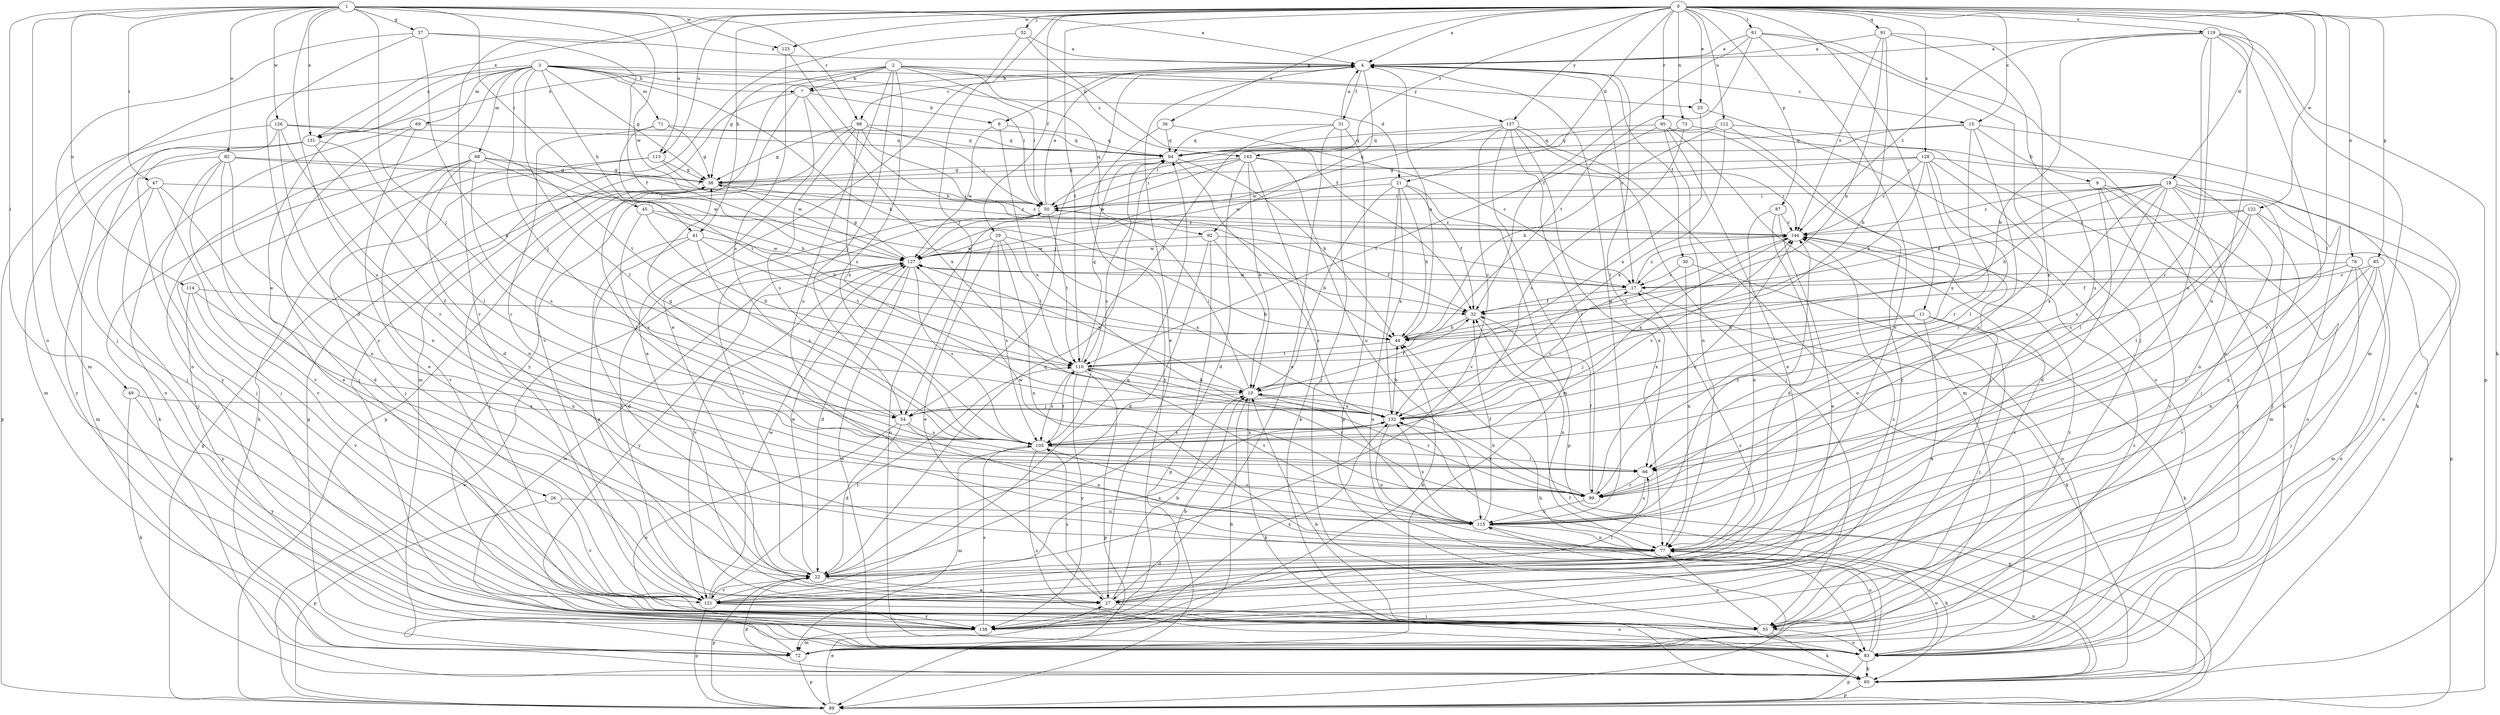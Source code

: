 strict digraph  {
0;
1;
2;
3;
4;
7;
8;
9;
10;
11;
15;
17;
18;
21;
22;
25;
26;
27;
29;
30;
31;
32;
36;
37;
38;
41;
44;
45;
47;
49;
50;
52;
54;
55;
60;
61;
66;
68;
69;
71;
72;
73;
76;
77;
82;
83;
85;
87;
89;
91;
92;
94;
95;
98;
99;
105;
110;
112;
113;
114;
115;
119;
121;
122;
125;
126;
127;
128;
131;
132;
137;
138;
143;
144;
0 -> 4  [label=a];
0 -> 11  [label=c];
0 -> 15  [label=c];
0 -> 18  [label=d];
0 -> 21  [label=d];
0 -> 25  [label=e];
0 -> 29  [label=f];
0 -> 36  [label=g];
0 -> 41  [label=h];
0 -> 52  [label=j];
0 -> 54  [label=j];
0 -> 60  [label=k];
0 -> 61  [label=l];
0 -> 66  [label=l];
0 -> 73  [label=n];
0 -> 76  [label=n];
0 -> 85  [label=p];
0 -> 87  [label=p];
0 -> 91  [label=q];
0 -> 95  [label=r];
0 -> 110  [label=t];
0 -> 112  [label=u];
0 -> 113  [label=u];
0 -> 119  [label=v];
0 -> 121  [label=v];
0 -> 122  [label=w];
0 -> 125  [label=w];
0 -> 128  [label=x];
0 -> 131  [label=x];
0 -> 137  [label=y];
0 -> 143  [label=z];
1 -> 4  [label=a];
1 -> 37  [label=g];
1 -> 45  [label=i];
1 -> 47  [label=i];
1 -> 49  [label=i];
1 -> 54  [label=j];
1 -> 82  [label=o];
1 -> 83  [label=o];
1 -> 98  [label=r];
1 -> 113  [label=u];
1 -> 114  [label=u];
1 -> 115  [label=u];
1 -> 125  [label=w];
1 -> 126  [label=w];
1 -> 127  [label=w];
1 -> 131  [label=x];
2 -> 7  [label=b];
2 -> 25  [label=e];
2 -> 38  [label=g];
2 -> 50  [label=i];
2 -> 54  [label=j];
2 -> 92  [label=q];
2 -> 105  [label=s];
2 -> 115  [label=u];
2 -> 121  [label=v];
2 -> 131  [label=x];
2 -> 143  [label=z];
3 -> 7  [label=b];
3 -> 21  [label=d];
3 -> 26  [label=e];
3 -> 38  [label=g];
3 -> 41  [label=h];
3 -> 44  [label=h];
3 -> 50  [label=i];
3 -> 54  [label=j];
3 -> 66  [label=l];
3 -> 68  [label=m];
3 -> 69  [label=m];
3 -> 71  [label=m];
3 -> 72  [label=m];
3 -> 83  [label=o];
3 -> 131  [label=x];
3 -> 137  [label=y];
4 -> 7  [label=b];
4 -> 8  [label=b];
4 -> 15  [label=c];
4 -> 17  [label=c];
4 -> 27  [label=e];
4 -> 30  [label=f];
4 -> 31  [label=f];
4 -> 54  [label=j];
4 -> 66  [label=l];
4 -> 92  [label=q];
4 -> 98  [label=r];
7 -> 8  [label=b];
7 -> 27  [label=e];
7 -> 72  [label=m];
7 -> 132  [label=x];
7 -> 138  [label=y];
8 -> 94  [label=q];
8 -> 127  [label=w];
8 -> 132  [label=x];
9 -> 22  [label=d];
9 -> 50  [label=i];
9 -> 72  [label=m];
9 -> 83  [label=o];
9 -> 138  [label=y];
10 -> 32  [label=f];
10 -> 50  [label=i];
10 -> 54  [label=j];
10 -> 60  [label=k];
10 -> 99  [label=r];
10 -> 127  [label=w];
10 -> 132  [label=x];
11 -> 27  [label=e];
11 -> 44  [label=h];
11 -> 54  [label=j];
11 -> 55  [label=j];
11 -> 60  [label=k];
11 -> 132  [label=x];
15 -> 9  [label=b];
15 -> 50  [label=i];
15 -> 83  [label=o];
15 -> 94  [label=q];
15 -> 99  [label=r];
15 -> 115  [label=u];
17 -> 32  [label=f];
17 -> 60  [label=k];
17 -> 127  [label=w];
17 -> 144  [label=z];
18 -> 32  [label=f];
18 -> 44  [label=h];
18 -> 50  [label=i];
18 -> 55  [label=j];
18 -> 66  [label=l];
18 -> 77  [label=n];
18 -> 83  [label=o];
18 -> 105  [label=s];
18 -> 132  [label=x];
18 -> 138  [label=y];
18 -> 144  [label=z];
21 -> 10  [label=b];
21 -> 32  [label=f];
21 -> 44  [label=h];
21 -> 50  [label=i];
21 -> 83  [label=o];
21 -> 89  [label=p];
21 -> 132  [label=x];
22 -> 27  [label=e];
22 -> 50  [label=i];
22 -> 89  [label=p];
22 -> 94  [label=q];
22 -> 121  [label=v];
22 -> 127  [label=w];
22 -> 132  [label=x];
25 -> 83  [label=o];
25 -> 132  [label=x];
26 -> 89  [label=p];
26 -> 115  [label=u];
26 -> 121  [label=v];
27 -> 10  [label=b];
27 -> 17  [label=c];
27 -> 83  [label=o];
27 -> 105  [label=s];
27 -> 144  [label=z];
29 -> 27  [label=e];
29 -> 77  [label=n];
29 -> 105  [label=s];
29 -> 110  [label=t];
29 -> 127  [label=w];
29 -> 132  [label=x];
30 -> 17  [label=c];
30 -> 77  [label=n];
30 -> 83  [label=o];
31 -> 4  [label=a];
31 -> 27  [label=e];
31 -> 55  [label=j];
31 -> 89  [label=p];
31 -> 94  [label=q];
31 -> 110  [label=t];
32 -> 44  [label=h];
32 -> 77  [label=n];
36 -> 17  [label=c];
36 -> 94  [label=q];
36 -> 138  [label=y];
37 -> 4  [label=a];
37 -> 22  [label=d];
37 -> 32  [label=f];
37 -> 55  [label=j];
37 -> 132  [label=x];
38 -> 50  [label=i];
38 -> 55  [label=j];
38 -> 66  [label=l];
38 -> 144  [label=z];
41 -> 22  [label=d];
41 -> 27  [label=e];
41 -> 105  [label=s];
41 -> 110  [label=t];
41 -> 127  [label=w];
44 -> 4  [label=a];
44 -> 110  [label=t];
45 -> 10  [label=b];
45 -> 44  [label=h];
45 -> 105  [label=s];
45 -> 144  [label=z];
47 -> 22  [label=d];
47 -> 50  [label=i];
47 -> 55  [label=j];
47 -> 72  [label=m];
47 -> 121  [label=v];
49 -> 60  [label=k];
49 -> 132  [label=x];
49 -> 138  [label=y];
50 -> 4  [label=a];
50 -> 83  [label=o];
50 -> 110  [label=t];
50 -> 121  [label=v];
50 -> 144  [label=z];
52 -> 4  [label=a];
52 -> 27  [label=e];
52 -> 32  [label=f];
52 -> 138  [label=y];
54 -> 22  [label=d];
54 -> 38  [label=g];
54 -> 77  [label=n];
54 -> 83  [label=o];
54 -> 105  [label=s];
55 -> 60  [label=k];
55 -> 77  [label=n];
55 -> 83  [label=o];
55 -> 144  [label=z];
60 -> 22  [label=d];
60 -> 32  [label=f];
60 -> 77  [label=n];
60 -> 89  [label=p];
61 -> 4  [label=a];
61 -> 32  [label=f];
61 -> 55  [label=j];
61 -> 83  [label=o];
61 -> 110  [label=t];
61 -> 121  [label=v];
66 -> 99  [label=r];
66 -> 115  [label=u];
68 -> 38  [label=g];
68 -> 44  [label=h];
68 -> 55  [label=j];
68 -> 60  [label=k];
68 -> 77  [label=n];
68 -> 105  [label=s];
68 -> 121  [label=v];
68 -> 127  [label=w];
69 -> 27  [label=e];
69 -> 55  [label=j];
69 -> 83  [label=o];
69 -> 94  [label=q];
71 -> 38  [label=g];
71 -> 94  [label=q];
71 -> 99  [label=r];
71 -> 110  [label=t];
72 -> 10  [label=b];
72 -> 38  [label=g];
72 -> 89  [label=p];
72 -> 127  [label=w];
72 -> 144  [label=z];
73 -> 60  [label=k];
73 -> 94  [label=q];
73 -> 105  [label=s];
76 -> 17  [label=c];
76 -> 32  [label=f];
76 -> 55  [label=j];
76 -> 83  [label=o];
76 -> 121  [label=v];
77 -> 22  [label=d];
77 -> 83  [label=o];
82 -> 27  [label=e];
82 -> 38  [label=g];
82 -> 50  [label=i];
82 -> 55  [label=j];
82 -> 77  [label=n];
82 -> 121  [label=v];
82 -> 138  [label=y];
83 -> 10  [label=b];
83 -> 44  [label=h];
83 -> 60  [label=k];
83 -> 89  [label=p];
83 -> 115  [label=u];
85 -> 17  [label=c];
85 -> 72  [label=m];
85 -> 77  [label=n];
85 -> 99  [label=r];
85 -> 121  [label=v];
87 -> 22  [label=d];
87 -> 27  [label=e];
87 -> 77  [label=n];
87 -> 144  [label=z];
89 -> 27  [label=e];
89 -> 38  [label=g];
89 -> 127  [label=w];
91 -> 4  [label=a];
91 -> 10  [label=b];
91 -> 44  [label=h];
91 -> 99  [label=r];
91 -> 115  [label=u];
91 -> 144  [label=z];
92 -> 10  [label=b];
92 -> 22  [label=d];
92 -> 32  [label=f];
92 -> 89  [label=p];
92 -> 127  [label=w];
94 -> 38  [label=g];
94 -> 44  [label=h];
94 -> 105  [label=s];
94 -> 115  [label=u];
95 -> 27  [label=e];
95 -> 55  [label=j];
95 -> 72  [label=m];
95 -> 77  [label=n];
95 -> 94  [label=q];
95 -> 110  [label=t];
98 -> 17  [label=c];
98 -> 38  [label=g];
98 -> 50  [label=i];
98 -> 89  [label=p];
98 -> 94  [label=q];
98 -> 105  [label=s];
98 -> 132  [label=x];
99 -> 10  [label=b];
99 -> 32  [label=f];
99 -> 115  [label=u];
99 -> 127  [label=w];
99 -> 132  [label=x];
99 -> 144  [label=z];
105 -> 66  [label=l];
105 -> 72  [label=m];
105 -> 83  [label=o];
105 -> 110  [label=t];
105 -> 115  [label=u];
105 -> 132  [label=x];
105 -> 144  [label=z];
110 -> 10  [label=b];
110 -> 89  [label=p];
110 -> 94  [label=q];
110 -> 99  [label=r];
110 -> 105  [label=s];
110 -> 138  [label=y];
110 -> 144  [label=z];
112 -> 44  [label=h];
112 -> 60  [label=k];
112 -> 94  [label=q];
112 -> 132  [label=x];
112 -> 138  [label=y];
113 -> 38  [label=g];
113 -> 55  [label=j];
113 -> 60  [label=k];
113 -> 127  [label=w];
114 -> 32  [label=f];
114 -> 115  [label=u];
114 -> 121  [label=v];
114 -> 138  [label=y];
115 -> 4  [label=a];
115 -> 32  [label=f];
115 -> 60  [label=k];
115 -> 77  [label=n];
115 -> 110  [label=t];
115 -> 132  [label=x];
115 -> 144  [label=z];
119 -> 4  [label=a];
119 -> 10  [label=b];
119 -> 72  [label=m];
119 -> 77  [label=n];
119 -> 89  [label=p];
119 -> 99  [label=r];
119 -> 115  [label=u];
119 -> 121  [label=v];
119 -> 144  [label=z];
121 -> 55  [label=j];
121 -> 66  [label=l];
121 -> 89  [label=p];
121 -> 94  [label=q];
121 -> 110  [label=t];
121 -> 127  [label=w];
121 -> 138  [label=y];
122 -> 17  [label=c];
122 -> 66  [label=l];
122 -> 77  [label=n];
122 -> 89  [label=p];
122 -> 105  [label=s];
122 -> 144  [label=z];
125 -> 44  [label=h];
125 -> 105  [label=s];
126 -> 55  [label=j];
126 -> 77  [label=n];
126 -> 89  [label=p];
126 -> 94  [label=q];
126 -> 99  [label=r];
126 -> 110  [label=t];
127 -> 17  [label=c];
127 -> 22  [label=d];
127 -> 38  [label=g];
127 -> 83  [label=o];
127 -> 105  [label=s];
127 -> 121  [label=v];
127 -> 138  [label=y];
128 -> 38  [label=g];
128 -> 44  [label=h];
128 -> 55  [label=j];
128 -> 66  [label=l];
128 -> 99  [label=r];
128 -> 127  [label=w];
128 -> 132  [label=x];
128 -> 144  [label=z];
131 -> 22  [label=d];
131 -> 66  [label=l];
131 -> 72  [label=m];
131 -> 138  [label=y];
132 -> 17  [label=c];
132 -> 44  [label=h];
132 -> 77  [label=n];
132 -> 89  [label=p];
132 -> 105  [label=s];
137 -> 55  [label=j];
137 -> 72  [label=m];
137 -> 77  [label=n];
137 -> 83  [label=o];
137 -> 94  [label=q];
137 -> 99  [label=r];
137 -> 121  [label=v];
137 -> 127  [label=w];
138 -> 10  [label=b];
138 -> 44  [label=h];
138 -> 72  [label=m];
138 -> 105  [label=s];
138 -> 132  [label=x];
138 -> 144  [label=z];
143 -> 10  [label=b];
143 -> 22  [label=d];
143 -> 38  [label=g];
143 -> 50  [label=i];
143 -> 60  [label=k];
143 -> 115  [label=u];
143 -> 127  [label=w];
143 -> 144  [label=z];
144 -> 127  [label=w];
144 -> 132  [label=x];
}
